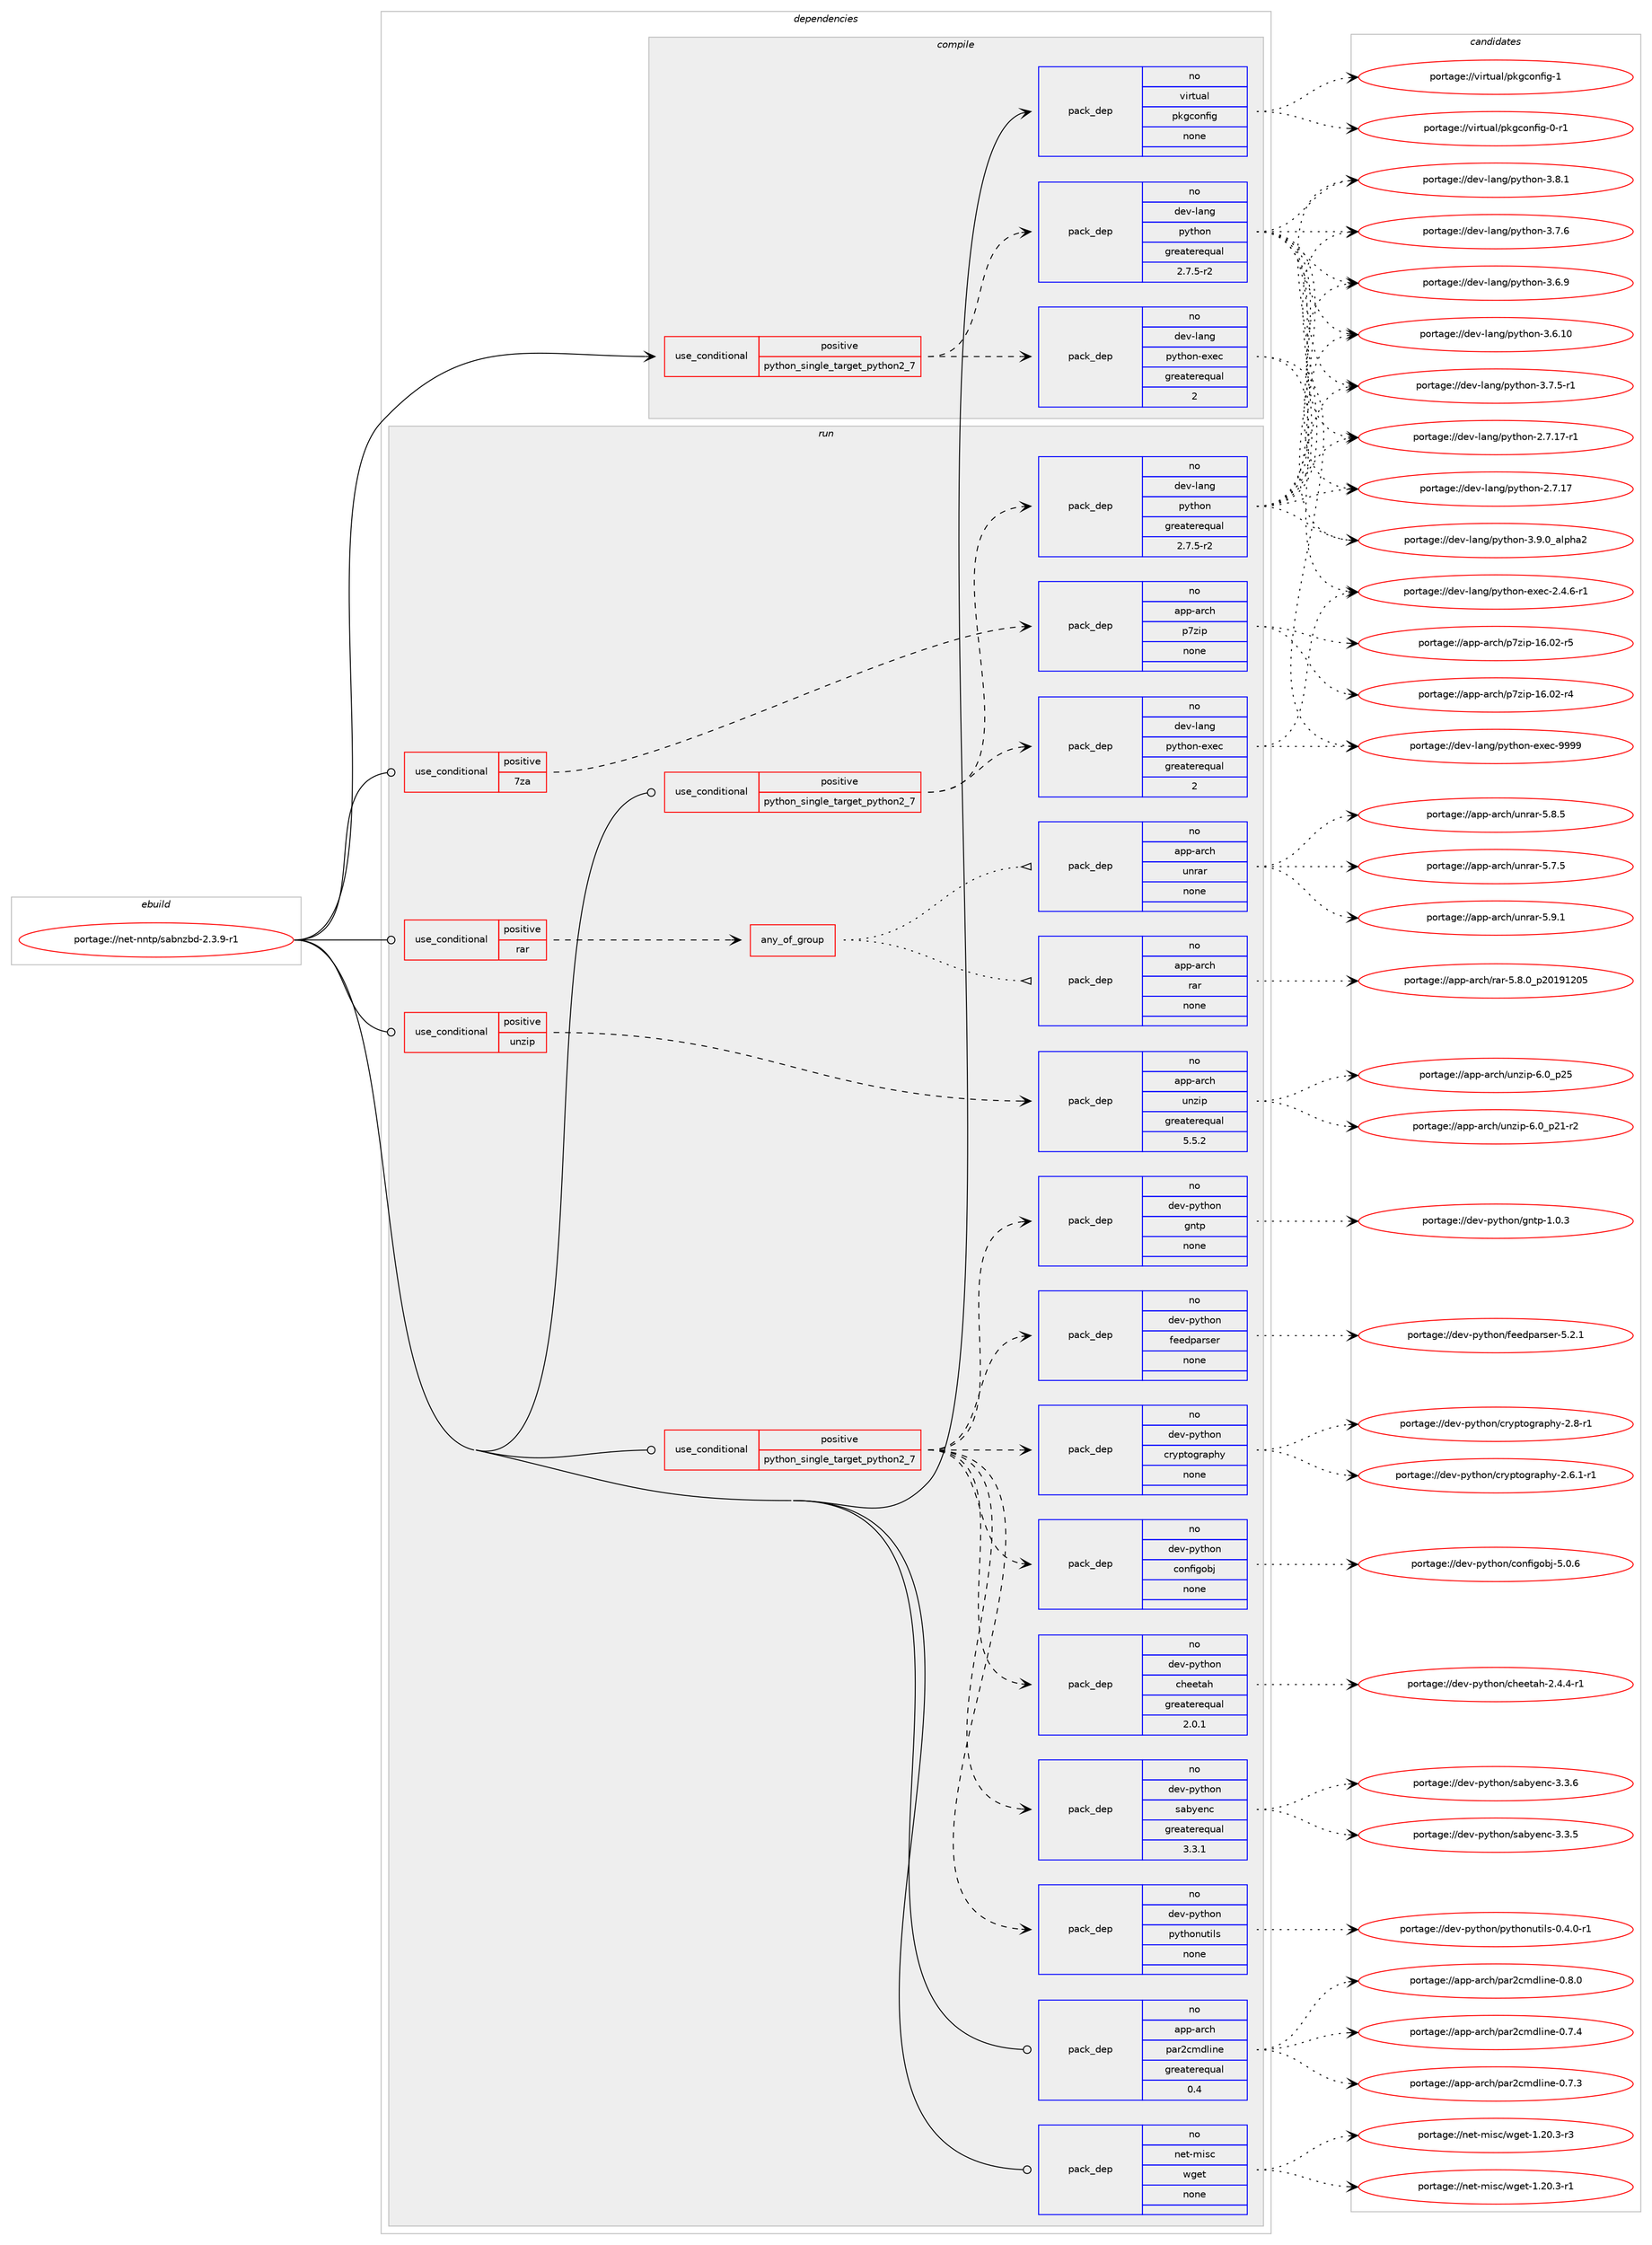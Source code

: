 digraph prolog {

# *************
# Graph options
# *************

newrank=true;
concentrate=true;
compound=true;
graph [rankdir=LR,fontname=Helvetica,fontsize=10,ranksep=1.5];#, ranksep=2.5, nodesep=0.2];
edge  [arrowhead=vee];
node  [fontname=Helvetica,fontsize=10];

# **********
# The ebuild
# **********

subgraph cluster_leftcol {
color=gray;
rank=same;
label=<<i>ebuild</i>>;
id [label="portage://net-nntp/sabnzbd-2.3.9-r1", color=red, width=4, href="../net-nntp/sabnzbd-2.3.9-r1.svg"];
}

# ****************
# The dependencies
# ****************

subgraph cluster_midcol {
color=gray;
label=<<i>dependencies</i>>;
subgraph cluster_compile {
fillcolor="#eeeeee";
style=filled;
label=<<i>compile</i>>;
subgraph cond21200 {
dependency106370 [label=<<TABLE BORDER="0" CELLBORDER="1" CELLSPACING="0" CELLPADDING="4"><TR><TD ROWSPAN="3" CELLPADDING="10">use_conditional</TD></TR><TR><TD>positive</TD></TR><TR><TD>python_single_target_python2_7</TD></TR></TABLE>>, shape=none, color=red];
subgraph pack83330 {
dependency106371 [label=<<TABLE BORDER="0" CELLBORDER="1" CELLSPACING="0" CELLPADDING="4" WIDTH="220"><TR><TD ROWSPAN="6" CELLPADDING="30">pack_dep</TD></TR><TR><TD WIDTH="110">no</TD></TR><TR><TD>dev-lang</TD></TR><TR><TD>python</TD></TR><TR><TD>greaterequal</TD></TR><TR><TD>2.7.5-r2</TD></TR></TABLE>>, shape=none, color=blue];
}
dependency106370:e -> dependency106371:w [weight=20,style="dashed",arrowhead="vee"];
subgraph pack83331 {
dependency106372 [label=<<TABLE BORDER="0" CELLBORDER="1" CELLSPACING="0" CELLPADDING="4" WIDTH="220"><TR><TD ROWSPAN="6" CELLPADDING="30">pack_dep</TD></TR><TR><TD WIDTH="110">no</TD></TR><TR><TD>dev-lang</TD></TR><TR><TD>python-exec</TD></TR><TR><TD>greaterequal</TD></TR><TR><TD>2</TD></TR></TABLE>>, shape=none, color=blue];
}
dependency106370:e -> dependency106372:w [weight=20,style="dashed",arrowhead="vee"];
}
id:e -> dependency106370:w [weight=20,style="solid",arrowhead="vee"];
subgraph pack83332 {
dependency106373 [label=<<TABLE BORDER="0" CELLBORDER="1" CELLSPACING="0" CELLPADDING="4" WIDTH="220"><TR><TD ROWSPAN="6" CELLPADDING="30">pack_dep</TD></TR><TR><TD WIDTH="110">no</TD></TR><TR><TD>virtual</TD></TR><TR><TD>pkgconfig</TD></TR><TR><TD>none</TD></TR><TR><TD></TD></TR></TABLE>>, shape=none, color=blue];
}
id:e -> dependency106373:w [weight=20,style="solid",arrowhead="vee"];
}
subgraph cluster_compileandrun {
fillcolor="#eeeeee";
style=filled;
label=<<i>compile and run</i>>;
}
subgraph cluster_run {
fillcolor="#eeeeee";
style=filled;
label=<<i>run</i>>;
subgraph cond21201 {
dependency106374 [label=<<TABLE BORDER="0" CELLBORDER="1" CELLSPACING="0" CELLPADDING="4"><TR><TD ROWSPAN="3" CELLPADDING="10">use_conditional</TD></TR><TR><TD>positive</TD></TR><TR><TD>7za</TD></TR></TABLE>>, shape=none, color=red];
subgraph pack83333 {
dependency106375 [label=<<TABLE BORDER="0" CELLBORDER="1" CELLSPACING="0" CELLPADDING="4" WIDTH="220"><TR><TD ROWSPAN="6" CELLPADDING="30">pack_dep</TD></TR><TR><TD WIDTH="110">no</TD></TR><TR><TD>app-arch</TD></TR><TR><TD>p7zip</TD></TR><TR><TD>none</TD></TR><TR><TD></TD></TR></TABLE>>, shape=none, color=blue];
}
dependency106374:e -> dependency106375:w [weight=20,style="dashed",arrowhead="vee"];
}
id:e -> dependency106374:w [weight=20,style="solid",arrowhead="odot"];
subgraph cond21202 {
dependency106376 [label=<<TABLE BORDER="0" CELLBORDER="1" CELLSPACING="0" CELLPADDING="4"><TR><TD ROWSPAN="3" CELLPADDING="10">use_conditional</TD></TR><TR><TD>positive</TD></TR><TR><TD>python_single_target_python2_7</TD></TR></TABLE>>, shape=none, color=red];
subgraph pack83334 {
dependency106377 [label=<<TABLE BORDER="0" CELLBORDER="1" CELLSPACING="0" CELLPADDING="4" WIDTH="220"><TR><TD ROWSPAN="6" CELLPADDING="30">pack_dep</TD></TR><TR><TD WIDTH="110">no</TD></TR><TR><TD>dev-lang</TD></TR><TR><TD>python</TD></TR><TR><TD>greaterequal</TD></TR><TR><TD>2.7.5-r2</TD></TR></TABLE>>, shape=none, color=blue];
}
dependency106376:e -> dependency106377:w [weight=20,style="dashed",arrowhead="vee"];
subgraph pack83335 {
dependency106378 [label=<<TABLE BORDER="0" CELLBORDER="1" CELLSPACING="0" CELLPADDING="4" WIDTH="220"><TR><TD ROWSPAN="6" CELLPADDING="30">pack_dep</TD></TR><TR><TD WIDTH="110">no</TD></TR><TR><TD>dev-lang</TD></TR><TR><TD>python-exec</TD></TR><TR><TD>greaterequal</TD></TR><TR><TD>2</TD></TR></TABLE>>, shape=none, color=blue];
}
dependency106376:e -> dependency106378:w [weight=20,style="dashed",arrowhead="vee"];
}
id:e -> dependency106376:w [weight=20,style="solid",arrowhead="odot"];
subgraph cond21203 {
dependency106379 [label=<<TABLE BORDER="0" CELLBORDER="1" CELLSPACING="0" CELLPADDING="4"><TR><TD ROWSPAN="3" CELLPADDING="10">use_conditional</TD></TR><TR><TD>positive</TD></TR><TR><TD>python_single_target_python2_7</TD></TR></TABLE>>, shape=none, color=red];
subgraph pack83336 {
dependency106380 [label=<<TABLE BORDER="0" CELLBORDER="1" CELLSPACING="0" CELLPADDING="4" WIDTH="220"><TR><TD ROWSPAN="6" CELLPADDING="30">pack_dep</TD></TR><TR><TD WIDTH="110">no</TD></TR><TR><TD>dev-python</TD></TR><TR><TD>cheetah</TD></TR><TR><TD>greaterequal</TD></TR><TR><TD>2.0.1</TD></TR></TABLE>>, shape=none, color=blue];
}
dependency106379:e -> dependency106380:w [weight=20,style="dashed",arrowhead="vee"];
subgraph pack83337 {
dependency106381 [label=<<TABLE BORDER="0" CELLBORDER="1" CELLSPACING="0" CELLPADDING="4" WIDTH="220"><TR><TD ROWSPAN="6" CELLPADDING="30">pack_dep</TD></TR><TR><TD WIDTH="110">no</TD></TR><TR><TD>dev-python</TD></TR><TR><TD>configobj</TD></TR><TR><TD>none</TD></TR><TR><TD></TD></TR></TABLE>>, shape=none, color=blue];
}
dependency106379:e -> dependency106381:w [weight=20,style="dashed",arrowhead="vee"];
subgraph pack83338 {
dependency106382 [label=<<TABLE BORDER="0" CELLBORDER="1" CELLSPACING="0" CELLPADDING="4" WIDTH="220"><TR><TD ROWSPAN="6" CELLPADDING="30">pack_dep</TD></TR><TR><TD WIDTH="110">no</TD></TR><TR><TD>dev-python</TD></TR><TR><TD>cryptography</TD></TR><TR><TD>none</TD></TR><TR><TD></TD></TR></TABLE>>, shape=none, color=blue];
}
dependency106379:e -> dependency106382:w [weight=20,style="dashed",arrowhead="vee"];
subgraph pack83339 {
dependency106383 [label=<<TABLE BORDER="0" CELLBORDER="1" CELLSPACING="0" CELLPADDING="4" WIDTH="220"><TR><TD ROWSPAN="6" CELLPADDING="30">pack_dep</TD></TR><TR><TD WIDTH="110">no</TD></TR><TR><TD>dev-python</TD></TR><TR><TD>feedparser</TD></TR><TR><TD>none</TD></TR><TR><TD></TD></TR></TABLE>>, shape=none, color=blue];
}
dependency106379:e -> dependency106383:w [weight=20,style="dashed",arrowhead="vee"];
subgraph pack83340 {
dependency106384 [label=<<TABLE BORDER="0" CELLBORDER="1" CELLSPACING="0" CELLPADDING="4" WIDTH="220"><TR><TD ROWSPAN="6" CELLPADDING="30">pack_dep</TD></TR><TR><TD WIDTH="110">no</TD></TR><TR><TD>dev-python</TD></TR><TR><TD>gntp</TD></TR><TR><TD>none</TD></TR><TR><TD></TD></TR></TABLE>>, shape=none, color=blue];
}
dependency106379:e -> dependency106384:w [weight=20,style="dashed",arrowhead="vee"];
subgraph pack83341 {
dependency106385 [label=<<TABLE BORDER="0" CELLBORDER="1" CELLSPACING="0" CELLPADDING="4" WIDTH="220"><TR><TD ROWSPAN="6" CELLPADDING="30">pack_dep</TD></TR><TR><TD WIDTH="110">no</TD></TR><TR><TD>dev-python</TD></TR><TR><TD>pythonutils</TD></TR><TR><TD>none</TD></TR><TR><TD></TD></TR></TABLE>>, shape=none, color=blue];
}
dependency106379:e -> dependency106385:w [weight=20,style="dashed",arrowhead="vee"];
subgraph pack83342 {
dependency106386 [label=<<TABLE BORDER="0" CELLBORDER="1" CELLSPACING="0" CELLPADDING="4" WIDTH="220"><TR><TD ROWSPAN="6" CELLPADDING="30">pack_dep</TD></TR><TR><TD WIDTH="110">no</TD></TR><TR><TD>dev-python</TD></TR><TR><TD>sabyenc</TD></TR><TR><TD>greaterequal</TD></TR><TR><TD>3.3.1</TD></TR></TABLE>>, shape=none, color=blue];
}
dependency106379:e -> dependency106386:w [weight=20,style="dashed",arrowhead="vee"];
}
id:e -> dependency106379:w [weight=20,style="solid",arrowhead="odot"];
subgraph cond21204 {
dependency106387 [label=<<TABLE BORDER="0" CELLBORDER="1" CELLSPACING="0" CELLPADDING="4"><TR><TD ROWSPAN="3" CELLPADDING="10">use_conditional</TD></TR><TR><TD>positive</TD></TR><TR><TD>rar</TD></TR></TABLE>>, shape=none, color=red];
subgraph any1752 {
dependency106388 [label=<<TABLE BORDER="0" CELLBORDER="1" CELLSPACING="0" CELLPADDING="4"><TR><TD CELLPADDING="10">any_of_group</TD></TR></TABLE>>, shape=none, color=red];subgraph pack83343 {
dependency106389 [label=<<TABLE BORDER="0" CELLBORDER="1" CELLSPACING="0" CELLPADDING="4" WIDTH="220"><TR><TD ROWSPAN="6" CELLPADDING="30">pack_dep</TD></TR><TR><TD WIDTH="110">no</TD></TR><TR><TD>app-arch</TD></TR><TR><TD>unrar</TD></TR><TR><TD>none</TD></TR><TR><TD></TD></TR></TABLE>>, shape=none, color=blue];
}
dependency106388:e -> dependency106389:w [weight=20,style="dotted",arrowhead="oinv"];
subgraph pack83344 {
dependency106390 [label=<<TABLE BORDER="0" CELLBORDER="1" CELLSPACING="0" CELLPADDING="4" WIDTH="220"><TR><TD ROWSPAN="6" CELLPADDING="30">pack_dep</TD></TR><TR><TD WIDTH="110">no</TD></TR><TR><TD>app-arch</TD></TR><TR><TD>rar</TD></TR><TR><TD>none</TD></TR><TR><TD></TD></TR></TABLE>>, shape=none, color=blue];
}
dependency106388:e -> dependency106390:w [weight=20,style="dotted",arrowhead="oinv"];
}
dependency106387:e -> dependency106388:w [weight=20,style="dashed",arrowhead="vee"];
}
id:e -> dependency106387:w [weight=20,style="solid",arrowhead="odot"];
subgraph cond21205 {
dependency106391 [label=<<TABLE BORDER="0" CELLBORDER="1" CELLSPACING="0" CELLPADDING="4"><TR><TD ROWSPAN="3" CELLPADDING="10">use_conditional</TD></TR><TR><TD>positive</TD></TR><TR><TD>unzip</TD></TR></TABLE>>, shape=none, color=red];
subgraph pack83345 {
dependency106392 [label=<<TABLE BORDER="0" CELLBORDER="1" CELLSPACING="0" CELLPADDING="4" WIDTH="220"><TR><TD ROWSPAN="6" CELLPADDING="30">pack_dep</TD></TR><TR><TD WIDTH="110">no</TD></TR><TR><TD>app-arch</TD></TR><TR><TD>unzip</TD></TR><TR><TD>greaterequal</TD></TR><TR><TD>5.5.2</TD></TR></TABLE>>, shape=none, color=blue];
}
dependency106391:e -> dependency106392:w [weight=20,style="dashed",arrowhead="vee"];
}
id:e -> dependency106391:w [weight=20,style="solid",arrowhead="odot"];
subgraph pack83346 {
dependency106393 [label=<<TABLE BORDER="0" CELLBORDER="1" CELLSPACING="0" CELLPADDING="4" WIDTH="220"><TR><TD ROWSPAN="6" CELLPADDING="30">pack_dep</TD></TR><TR><TD WIDTH="110">no</TD></TR><TR><TD>app-arch</TD></TR><TR><TD>par2cmdline</TD></TR><TR><TD>greaterequal</TD></TR><TR><TD>0.4</TD></TR></TABLE>>, shape=none, color=blue];
}
id:e -> dependency106393:w [weight=20,style="solid",arrowhead="odot"];
subgraph pack83347 {
dependency106394 [label=<<TABLE BORDER="0" CELLBORDER="1" CELLSPACING="0" CELLPADDING="4" WIDTH="220"><TR><TD ROWSPAN="6" CELLPADDING="30">pack_dep</TD></TR><TR><TD WIDTH="110">no</TD></TR><TR><TD>net-misc</TD></TR><TR><TD>wget</TD></TR><TR><TD>none</TD></TR><TR><TD></TD></TR></TABLE>>, shape=none, color=blue];
}
id:e -> dependency106394:w [weight=20,style="solid",arrowhead="odot"];
}
}

# **************
# The candidates
# **************

subgraph cluster_choices {
rank=same;
color=gray;
label=<<i>candidates</i>>;

subgraph choice83330 {
color=black;
nodesep=1;
choice10010111845108971101034711212111610411111045514657464895971081121049750 [label="portage://dev-lang/python-3.9.0_alpha2", color=red, width=4,href="../dev-lang/python-3.9.0_alpha2.svg"];
choice100101118451089711010347112121116104111110455146564649 [label="portage://dev-lang/python-3.8.1", color=red, width=4,href="../dev-lang/python-3.8.1.svg"];
choice100101118451089711010347112121116104111110455146554654 [label="portage://dev-lang/python-3.7.6", color=red, width=4,href="../dev-lang/python-3.7.6.svg"];
choice1001011184510897110103471121211161041111104551465546534511449 [label="portage://dev-lang/python-3.7.5-r1", color=red, width=4,href="../dev-lang/python-3.7.5-r1.svg"];
choice100101118451089711010347112121116104111110455146544657 [label="portage://dev-lang/python-3.6.9", color=red, width=4,href="../dev-lang/python-3.6.9.svg"];
choice10010111845108971101034711212111610411111045514654464948 [label="portage://dev-lang/python-3.6.10", color=red, width=4,href="../dev-lang/python-3.6.10.svg"];
choice100101118451089711010347112121116104111110455046554649554511449 [label="portage://dev-lang/python-2.7.17-r1", color=red, width=4,href="../dev-lang/python-2.7.17-r1.svg"];
choice10010111845108971101034711212111610411111045504655464955 [label="portage://dev-lang/python-2.7.17", color=red, width=4,href="../dev-lang/python-2.7.17.svg"];
dependency106371:e -> choice10010111845108971101034711212111610411111045514657464895971081121049750:w [style=dotted,weight="100"];
dependency106371:e -> choice100101118451089711010347112121116104111110455146564649:w [style=dotted,weight="100"];
dependency106371:e -> choice100101118451089711010347112121116104111110455146554654:w [style=dotted,weight="100"];
dependency106371:e -> choice1001011184510897110103471121211161041111104551465546534511449:w [style=dotted,weight="100"];
dependency106371:e -> choice100101118451089711010347112121116104111110455146544657:w [style=dotted,weight="100"];
dependency106371:e -> choice10010111845108971101034711212111610411111045514654464948:w [style=dotted,weight="100"];
dependency106371:e -> choice100101118451089711010347112121116104111110455046554649554511449:w [style=dotted,weight="100"];
dependency106371:e -> choice10010111845108971101034711212111610411111045504655464955:w [style=dotted,weight="100"];
}
subgraph choice83331 {
color=black;
nodesep=1;
choice10010111845108971101034711212111610411111045101120101994557575757 [label="portage://dev-lang/python-exec-9999", color=red, width=4,href="../dev-lang/python-exec-9999.svg"];
choice10010111845108971101034711212111610411111045101120101994550465246544511449 [label="portage://dev-lang/python-exec-2.4.6-r1", color=red, width=4,href="../dev-lang/python-exec-2.4.6-r1.svg"];
dependency106372:e -> choice10010111845108971101034711212111610411111045101120101994557575757:w [style=dotted,weight="100"];
dependency106372:e -> choice10010111845108971101034711212111610411111045101120101994550465246544511449:w [style=dotted,weight="100"];
}
subgraph choice83332 {
color=black;
nodesep=1;
choice1181051141161179710847112107103991111101021051034549 [label="portage://virtual/pkgconfig-1", color=red, width=4,href="../virtual/pkgconfig-1.svg"];
choice11810511411611797108471121071039911111010210510345484511449 [label="portage://virtual/pkgconfig-0-r1", color=red, width=4,href="../virtual/pkgconfig-0-r1.svg"];
dependency106373:e -> choice1181051141161179710847112107103991111101021051034549:w [style=dotted,weight="100"];
dependency106373:e -> choice11810511411611797108471121071039911111010210510345484511449:w [style=dotted,weight="100"];
}
subgraph choice83333 {
color=black;
nodesep=1;
choice9711211245971149910447112551221051124549544648504511453 [label="portage://app-arch/p7zip-16.02-r5", color=red, width=4,href="../app-arch/p7zip-16.02-r5.svg"];
choice9711211245971149910447112551221051124549544648504511452 [label="portage://app-arch/p7zip-16.02-r4", color=red, width=4,href="../app-arch/p7zip-16.02-r4.svg"];
dependency106375:e -> choice9711211245971149910447112551221051124549544648504511453:w [style=dotted,weight="100"];
dependency106375:e -> choice9711211245971149910447112551221051124549544648504511452:w [style=dotted,weight="100"];
}
subgraph choice83334 {
color=black;
nodesep=1;
choice10010111845108971101034711212111610411111045514657464895971081121049750 [label="portage://dev-lang/python-3.9.0_alpha2", color=red, width=4,href="../dev-lang/python-3.9.0_alpha2.svg"];
choice100101118451089711010347112121116104111110455146564649 [label="portage://dev-lang/python-3.8.1", color=red, width=4,href="../dev-lang/python-3.8.1.svg"];
choice100101118451089711010347112121116104111110455146554654 [label="portage://dev-lang/python-3.7.6", color=red, width=4,href="../dev-lang/python-3.7.6.svg"];
choice1001011184510897110103471121211161041111104551465546534511449 [label="portage://dev-lang/python-3.7.5-r1", color=red, width=4,href="../dev-lang/python-3.7.5-r1.svg"];
choice100101118451089711010347112121116104111110455146544657 [label="portage://dev-lang/python-3.6.9", color=red, width=4,href="../dev-lang/python-3.6.9.svg"];
choice10010111845108971101034711212111610411111045514654464948 [label="portage://dev-lang/python-3.6.10", color=red, width=4,href="../dev-lang/python-3.6.10.svg"];
choice100101118451089711010347112121116104111110455046554649554511449 [label="portage://dev-lang/python-2.7.17-r1", color=red, width=4,href="../dev-lang/python-2.7.17-r1.svg"];
choice10010111845108971101034711212111610411111045504655464955 [label="portage://dev-lang/python-2.7.17", color=red, width=4,href="../dev-lang/python-2.7.17.svg"];
dependency106377:e -> choice10010111845108971101034711212111610411111045514657464895971081121049750:w [style=dotted,weight="100"];
dependency106377:e -> choice100101118451089711010347112121116104111110455146564649:w [style=dotted,weight="100"];
dependency106377:e -> choice100101118451089711010347112121116104111110455146554654:w [style=dotted,weight="100"];
dependency106377:e -> choice1001011184510897110103471121211161041111104551465546534511449:w [style=dotted,weight="100"];
dependency106377:e -> choice100101118451089711010347112121116104111110455146544657:w [style=dotted,weight="100"];
dependency106377:e -> choice10010111845108971101034711212111610411111045514654464948:w [style=dotted,weight="100"];
dependency106377:e -> choice100101118451089711010347112121116104111110455046554649554511449:w [style=dotted,weight="100"];
dependency106377:e -> choice10010111845108971101034711212111610411111045504655464955:w [style=dotted,weight="100"];
}
subgraph choice83335 {
color=black;
nodesep=1;
choice10010111845108971101034711212111610411111045101120101994557575757 [label="portage://dev-lang/python-exec-9999", color=red, width=4,href="../dev-lang/python-exec-9999.svg"];
choice10010111845108971101034711212111610411111045101120101994550465246544511449 [label="portage://dev-lang/python-exec-2.4.6-r1", color=red, width=4,href="../dev-lang/python-exec-2.4.6-r1.svg"];
dependency106378:e -> choice10010111845108971101034711212111610411111045101120101994557575757:w [style=dotted,weight="100"];
dependency106378:e -> choice10010111845108971101034711212111610411111045101120101994550465246544511449:w [style=dotted,weight="100"];
}
subgraph choice83336 {
color=black;
nodesep=1;
choice100101118451121211161041111104799104101101116971044550465246524511449 [label="portage://dev-python/cheetah-2.4.4-r1", color=red, width=4,href="../dev-python/cheetah-2.4.4-r1.svg"];
dependency106380:e -> choice100101118451121211161041111104799104101101116971044550465246524511449:w [style=dotted,weight="100"];
}
subgraph choice83337 {
color=black;
nodesep=1;
choice10010111845112121116104111110479911111010210510311198106455346484654 [label="portage://dev-python/configobj-5.0.6", color=red, width=4,href="../dev-python/configobj-5.0.6.svg"];
dependency106381:e -> choice10010111845112121116104111110479911111010210510311198106455346484654:w [style=dotted,weight="100"];
}
subgraph choice83338 {
color=black;
nodesep=1;
choice10010111845112121116104111110479911412111211611110311497112104121455046564511449 [label="portage://dev-python/cryptography-2.8-r1", color=red, width=4,href="../dev-python/cryptography-2.8-r1.svg"];
choice100101118451121211161041111104799114121112116111103114971121041214550465446494511449 [label="portage://dev-python/cryptography-2.6.1-r1", color=red, width=4,href="../dev-python/cryptography-2.6.1-r1.svg"];
dependency106382:e -> choice10010111845112121116104111110479911412111211611110311497112104121455046564511449:w [style=dotted,weight="100"];
dependency106382:e -> choice100101118451121211161041111104799114121112116111103114971121041214550465446494511449:w [style=dotted,weight="100"];
}
subgraph choice83339 {
color=black;
nodesep=1;
choice100101118451121211161041111104710210110110011297114115101114455346504649 [label="portage://dev-python/feedparser-5.2.1", color=red, width=4,href="../dev-python/feedparser-5.2.1.svg"];
dependency106383:e -> choice100101118451121211161041111104710210110110011297114115101114455346504649:w [style=dotted,weight="100"];
}
subgraph choice83340 {
color=black;
nodesep=1;
choice1001011184511212111610411111047103110116112454946484651 [label="portage://dev-python/gntp-1.0.3", color=red, width=4,href="../dev-python/gntp-1.0.3.svg"];
dependency106384:e -> choice1001011184511212111610411111047103110116112454946484651:w [style=dotted,weight="100"];
}
subgraph choice83341 {
color=black;
nodesep=1;
choice10010111845112121116104111110471121211161041111101171161051081154548465246484511449 [label="portage://dev-python/pythonutils-0.4.0-r1", color=red, width=4,href="../dev-python/pythonutils-0.4.0-r1.svg"];
dependency106385:e -> choice10010111845112121116104111110471121211161041111101171161051081154548465246484511449:w [style=dotted,weight="100"];
}
subgraph choice83342 {
color=black;
nodesep=1;
choice1001011184511212111610411111047115979812110111099455146514654 [label="portage://dev-python/sabyenc-3.3.6", color=red, width=4,href="../dev-python/sabyenc-3.3.6.svg"];
choice1001011184511212111610411111047115979812110111099455146514653 [label="portage://dev-python/sabyenc-3.3.5", color=red, width=4,href="../dev-python/sabyenc-3.3.5.svg"];
dependency106386:e -> choice1001011184511212111610411111047115979812110111099455146514654:w [style=dotted,weight="100"];
dependency106386:e -> choice1001011184511212111610411111047115979812110111099455146514653:w [style=dotted,weight="100"];
}
subgraph choice83343 {
color=black;
nodesep=1;
choice971121124597114991044711711011497114455346574649 [label="portage://app-arch/unrar-5.9.1", color=red, width=4,href="../app-arch/unrar-5.9.1.svg"];
choice971121124597114991044711711011497114455346564653 [label="portage://app-arch/unrar-5.8.5", color=red, width=4,href="../app-arch/unrar-5.8.5.svg"];
choice971121124597114991044711711011497114455346554653 [label="portage://app-arch/unrar-5.7.5", color=red, width=4,href="../app-arch/unrar-5.7.5.svg"];
dependency106389:e -> choice971121124597114991044711711011497114455346574649:w [style=dotted,weight="100"];
dependency106389:e -> choice971121124597114991044711711011497114455346564653:w [style=dotted,weight="100"];
dependency106389:e -> choice971121124597114991044711711011497114455346554653:w [style=dotted,weight="100"];
}
subgraph choice83344 {
color=black;
nodesep=1;
choice971121124597114991044711497114455346564648951125048495749504853 [label="portage://app-arch/rar-5.8.0_p20191205", color=red, width=4,href="../app-arch/rar-5.8.0_p20191205.svg"];
dependency106390:e -> choice971121124597114991044711497114455346564648951125048495749504853:w [style=dotted,weight="100"];
}
subgraph choice83345 {
color=black;
nodesep=1;
choice971121124597114991044711711012210511245544648951125053 [label="portage://app-arch/unzip-6.0_p25", color=red, width=4,href="../app-arch/unzip-6.0_p25.svg"];
choice9711211245971149910447117110122105112455446489511250494511450 [label="portage://app-arch/unzip-6.0_p21-r2", color=red, width=4,href="../app-arch/unzip-6.0_p21-r2.svg"];
dependency106392:e -> choice971121124597114991044711711012210511245544648951125053:w [style=dotted,weight="100"];
dependency106392:e -> choice9711211245971149910447117110122105112455446489511250494511450:w [style=dotted,weight="100"];
}
subgraph choice83346 {
color=black;
nodesep=1;
choice9711211245971149910447112971145099109100108105110101454846564648 [label="portage://app-arch/par2cmdline-0.8.0", color=red, width=4,href="../app-arch/par2cmdline-0.8.0.svg"];
choice9711211245971149910447112971145099109100108105110101454846554652 [label="portage://app-arch/par2cmdline-0.7.4", color=red, width=4,href="../app-arch/par2cmdline-0.7.4.svg"];
choice9711211245971149910447112971145099109100108105110101454846554651 [label="portage://app-arch/par2cmdline-0.7.3", color=red, width=4,href="../app-arch/par2cmdline-0.7.3.svg"];
dependency106393:e -> choice9711211245971149910447112971145099109100108105110101454846564648:w [style=dotted,weight="100"];
dependency106393:e -> choice9711211245971149910447112971145099109100108105110101454846554652:w [style=dotted,weight="100"];
dependency106393:e -> choice9711211245971149910447112971145099109100108105110101454846554651:w [style=dotted,weight="100"];
}
subgraph choice83347 {
color=black;
nodesep=1;
choice110101116451091051159947119103101116454946504846514511451 [label="portage://net-misc/wget-1.20.3-r3", color=red, width=4,href="../net-misc/wget-1.20.3-r3.svg"];
choice110101116451091051159947119103101116454946504846514511449 [label="portage://net-misc/wget-1.20.3-r1", color=red, width=4,href="../net-misc/wget-1.20.3-r1.svg"];
dependency106394:e -> choice110101116451091051159947119103101116454946504846514511451:w [style=dotted,weight="100"];
dependency106394:e -> choice110101116451091051159947119103101116454946504846514511449:w [style=dotted,weight="100"];
}
}

}
